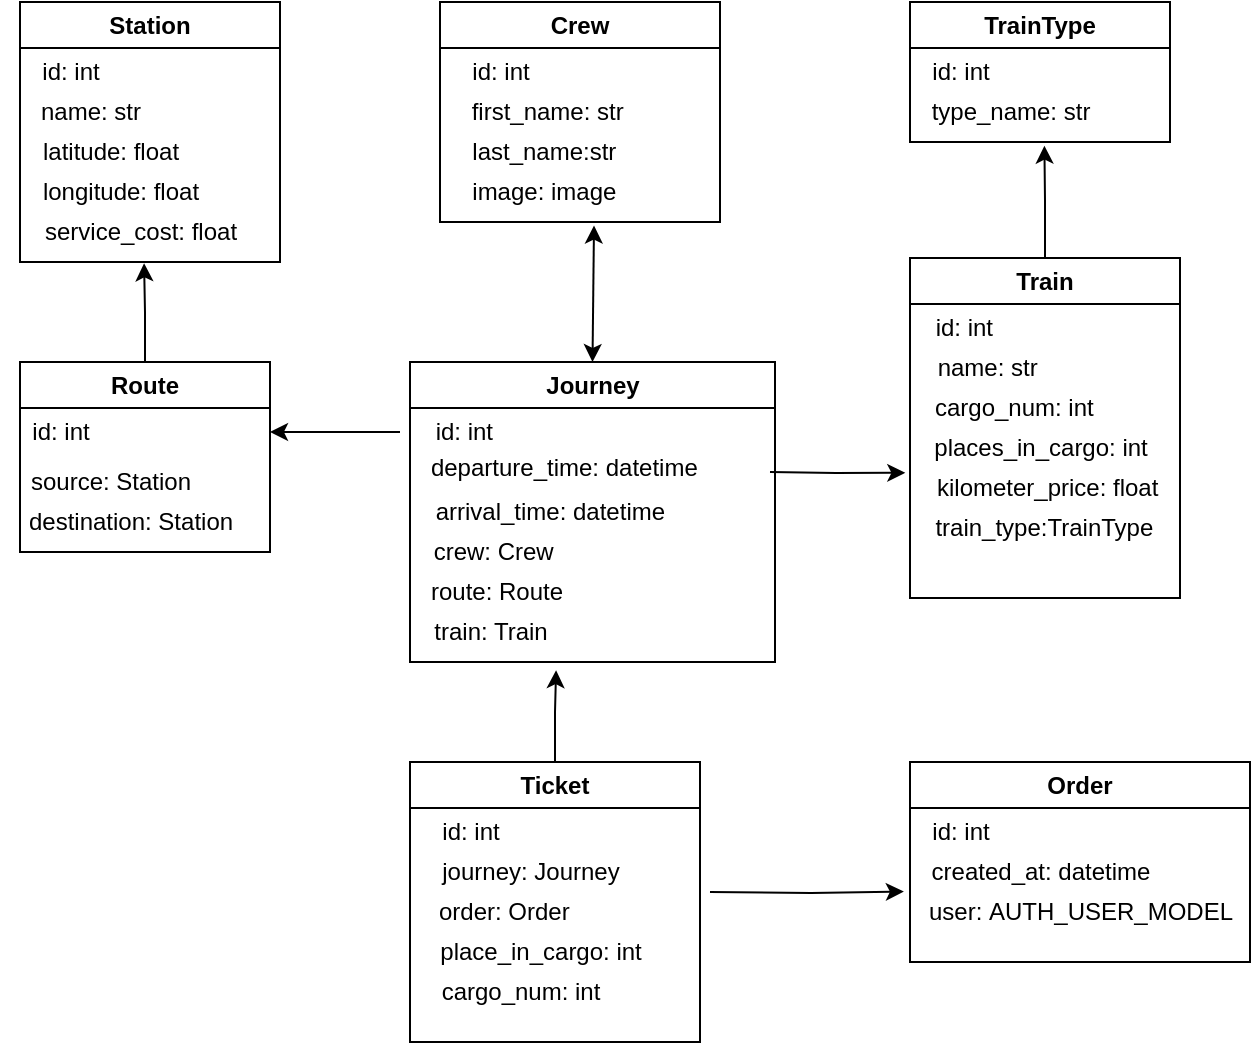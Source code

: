 <mxfile version="23.1.1" type="github">
  <diagram name="Страница — 1" id="rUkJo-rv5_TGuXbNA9TR">
    <mxGraphModel dx="1042" dy="560" grid="1" gridSize="10" guides="1" tooltips="1" connect="1" arrows="1" fold="1" page="1" pageScale="1" pageWidth="827" pageHeight="1169" math="0" shadow="0">
      <root>
        <mxCell id="0" />
        <mxCell id="1" parent="0" />
        <mxCell id="7wsXSF8157GfbRUmAZfL-39" value="Crew" style="swimlane;whiteSpace=wrap;html=1;" vertex="1" parent="1">
          <mxGeometry x="285" y="10" width="140" height="110" as="geometry" />
        </mxCell>
        <mxCell id="7wsXSF8157GfbRUmAZfL-49" value="&amp;nbsp; first_name: str" style="text;html=1;align=center;verticalAlign=middle;resizable=0;points=[];autosize=1;strokeColor=none;fillColor=none;" vertex="1" parent="7wsXSF8157GfbRUmAZfL-39">
          <mxGeometry x="-5" y="40" width="110" height="30" as="geometry" />
        </mxCell>
        <mxCell id="7wsXSF8157GfbRUmAZfL-50" value="&amp;nbsp;last_name:str" style="text;html=1;align=center;verticalAlign=middle;resizable=0;points=[];autosize=1;strokeColor=none;fillColor=none;" vertex="1" parent="7wsXSF8157GfbRUmAZfL-39">
          <mxGeometry y="60" width="100" height="30" as="geometry" />
        </mxCell>
        <mxCell id="7wsXSF8157GfbRUmAZfL-51" value="&amp;nbsp;image: image" style="text;html=1;align=center;verticalAlign=middle;resizable=0;points=[];autosize=1;strokeColor=none;fillColor=none;" vertex="1" parent="7wsXSF8157GfbRUmAZfL-39">
          <mxGeometry y="80" width="100" height="30" as="geometry" />
        </mxCell>
        <mxCell id="7wsXSF8157GfbRUmAZfL-52" value="&amp;nbsp; &amp;nbsp;id: int" style="text;html=1;align=center;verticalAlign=middle;resizable=0;points=[];autosize=1;strokeColor=none;fillColor=none;" vertex="1" parent="7wsXSF8157GfbRUmAZfL-39">
          <mxGeometry x="-5" y="20" width="60" height="30" as="geometry" />
        </mxCell>
        <mxCell id="7wsXSF8157GfbRUmAZfL-40" value="TrainType" style="swimlane;whiteSpace=wrap;html=1;" vertex="1" parent="1">
          <mxGeometry x="520" y="10" width="130" height="70" as="geometry" />
        </mxCell>
        <mxCell id="7wsXSF8157GfbRUmAZfL-47" value="id: int" style="text;html=1;align=center;verticalAlign=middle;resizable=0;points=[];autosize=1;strokeColor=none;fillColor=none;" vertex="1" parent="7wsXSF8157GfbRUmAZfL-40">
          <mxGeometry y="20" width="50" height="30" as="geometry" />
        </mxCell>
        <mxCell id="7wsXSF8157GfbRUmAZfL-48" value="type_name: str" style="text;html=1;align=center;verticalAlign=middle;resizable=0;points=[];autosize=1;strokeColor=none;fillColor=none;" vertex="1" parent="7wsXSF8157GfbRUmAZfL-40">
          <mxGeometry y="40" width="100" height="30" as="geometry" />
        </mxCell>
        <mxCell id="7wsXSF8157GfbRUmAZfL-41" value="Station" style="swimlane;whiteSpace=wrap;html=1;" vertex="1" parent="1">
          <mxGeometry x="75" y="10" width="130" height="130" as="geometry" />
        </mxCell>
        <mxCell id="7wsXSF8157GfbRUmAZfL-60" value="name: str" style="text;html=1;align=center;verticalAlign=middle;resizable=0;points=[];autosize=1;strokeColor=none;fillColor=none;" vertex="1" parent="7wsXSF8157GfbRUmAZfL-41">
          <mxGeometry y="40" width="70" height="30" as="geometry" />
        </mxCell>
        <mxCell id="7wsXSF8157GfbRUmAZfL-61" value="id: int" style="text;html=1;align=center;verticalAlign=middle;resizable=0;points=[];autosize=1;strokeColor=none;fillColor=none;" vertex="1" parent="7wsXSF8157GfbRUmAZfL-41">
          <mxGeometry y="20" width="50" height="30" as="geometry" />
        </mxCell>
        <mxCell id="7wsXSF8157GfbRUmAZfL-63" value="longitude: float" style="text;html=1;align=center;verticalAlign=middle;resizable=0;points=[];autosize=1;strokeColor=none;fillColor=none;" vertex="1" parent="7wsXSF8157GfbRUmAZfL-41">
          <mxGeometry y="80" width="100" height="30" as="geometry" />
        </mxCell>
        <mxCell id="7wsXSF8157GfbRUmAZfL-64" value="service_cost: float" style="text;html=1;align=center;verticalAlign=middle;resizable=0;points=[];autosize=1;strokeColor=none;fillColor=none;" vertex="1" parent="7wsXSF8157GfbRUmAZfL-41">
          <mxGeometry y="100" width="120" height="30" as="geometry" />
        </mxCell>
        <mxCell id="7wsXSF8157GfbRUmAZfL-62" value="latitude: float" style="text;html=1;align=center;verticalAlign=middle;resizable=0;points=[];autosize=1;strokeColor=none;fillColor=none;" vertex="1" parent="7wsXSF8157GfbRUmAZfL-41">
          <mxGeometry y="60" width="90" height="30" as="geometry" />
        </mxCell>
        <mxCell id="7wsXSF8157GfbRUmAZfL-42" value="Route" style="swimlane;whiteSpace=wrap;html=1;" vertex="1" parent="1">
          <mxGeometry x="75" y="190" width="125" height="95" as="geometry" />
        </mxCell>
        <mxCell id="7wsXSF8157GfbRUmAZfL-69" value="destination: Station" style="text;html=1;align=center;verticalAlign=middle;resizable=0;points=[];autosize=1;strokeColor=none;fillColor=none;" vertex="1" parent="7wsXSF8157GfbRUmAZfL-42">
          <mxGeometry x="-10" y="65" width="130" height="30" as="geometry" />
        </mxCell>
        <mxCell id="7wsXSF8157GfbRUmAZfL-68" value="source: Station" style="text;html=1;align=center;verticalAlign=middle;resizable=0;points=[];autosize=1;strokeColor=none;fillColor=none;" vertex="1" parent="7wsXSF8157GfbRUmAZfL-42">
          <mxGeometry x="-5" y="45" width="100" height="30" as="geometry" />
        </mxCell>
        <mxCell id="7wsXSF8157GfbRUmAZfL-67" value="id: int" style="text;html=1;align=center;verticalAlign=middle;resizable=0;points=[];autosize=1;strokeColor=none;fillColor=none;" vertex="1" parent="7wsXSF8157GfbRUmAZfL-42">
          <mxGeometry x="-5" y="20" width="50" height="30" as="geometry" />
        </mxCell>
        <mxCell id="7wsXSF8157GfbRUmAZfL-43" value="Journey" style="swimlane;whiteSpace=wrap;html=1;" vertex="1" parent="1">
          <mxGeometry x="270" y="190" width="182.5" height="150" as="geometry" />
        </mxCell>
        <mxCell id="7wsXSF8157GfbRUmAZfL-73" value="&lt;pre style=&quot;&quot;&gt;&lt;span style=&quot;background-color: rgb(255, 255, 255);&quot;&gt;&lt;font face=&quot;Helvetica&quot;&gt; departure_time: datetime&lt;/font&gt;&lt;/span&gt;&lt;/pre&gt;" style="text;html=1;align=center;verticalAlign=middle;resizable=0;points=[];autosize=1;strokeColor=none;fillColor=none;" vertex="1" parent="7wsXSF8157GfbRUmAZfL-43">
          <mxGeometry x="-5" y="28" width="160" height="50" as="geometry" />
        </mxCell>
        <mxCell id="7wsXSF8157GfbRUmAZfL-74" value="&lt;pre style=&quot;&quot;&gt;&lt;span style=&quot;background-color: rgb(255, 255, 255);&quot;&gt;&lt;font face=&quot;Helvetica&quot;&gt; arrival_time: datetime&lt;/font&gt;&lt;/span&gt;&lt;/pre&gt;" style="text;html=1;align=center;verticalAlign=middle;resizable=0;points=[];autosize=1;strokeColor=none;fillColor=none;rotation=0;" vertex="1" parent="7wsXSF8157GfbRUmAZfL-43">
          <mxGeometry x="-2.5" y="50" width="140" height="50" as="geometry" />
        </mxCell>
        <mxCell id="7wsXSF8157GfbRUmAZfL-75" value="&amp;nbsp; crew: Crew" style="text;html=1;align=center;verticalAlign=middle;resizable=0;points=[];autosize=1;strokeColor=none;fillColor=none;" vertex="1" parent="7wsXSF8157GfbRUmAZfL-43">
          <mxGeometry x="-7.5" y="80" width="90" height="30" as="geometry" />
        </mxCell>
        <mxCell id="7wsXSF8157GfbRUmAZfL-80" style="edgeStyle=orthogonalEdgeStyle;rounded=0;orthogonalLoop=1;jettySize=auto;html=1;" edge="1" parent="7wsXSF8157GfbRUmAZfL-43" source="7wsXSF8157GfbRUmAZfL-71">
          <mxGeometry relative="1" as="geometry">
            <mxPoint x="-70" y="35" as="targetPoint" />
          </mxGeometry>
        </mxCell>
        <mxCell id="7wsXSF8157GfbRUmAZfL-71" value="&amp;nbsp;id: int" style="text;html=1;align=center;verticalAlign=middle;resizable=0;points=[];autosize=1;strokeColor=none;fillColor=none;" vertex="1" parent="7wsXSF8157GfbRUmAZfL-43">
          <mxGeometry x="-5" y="20" width="60" height="30" as="geometry" />
        </mxCell>
        <mxCell id="7wsXSF8157GfbRUmAZfL-76" value="route: Route" style="text;html=1;align=center;verticalAlign=middle;resizable=0;points=[];autosize=1;strokeColor=none;fillColor=none;" vertex="1" parent="7wsXSF8157GfbRUmAZfL-43">
          <mxGeometry x="-2.5" y="100" width="90" height="30" as="geometry" />
        </mxCell>
        <mxCell id="7wsXSF8157GfbRUmAZfL-77" value="train: Train" style="text;html=1;align=center;verticalAlign=middle;resizable=0;points=[];autosize=1;strokeColor=none;fillColor=none;" vertex="1" parent="7wsXSF8157GfbRUmAZfL-43">
          <mxGeometry y="120" width="80" height="30" as="geometry" />
        </mxCell>
        <mxCell id="7wsXSF8157GfbRUmAZfL-44" value="Train" style="swimlane;whiteSpace=wrap;html=1;" vertex="1" parent="1">
          <mxGeometry x="520" y="138" width="135" height="170" as="geometry" />
        </mxCell>
        <mxCell id="7wsXSF8157GfbRUmAZfL-53" value="&amp;nbsp;id: int" style="text;html=1;align=center;verticalAlign=middle;resizable=0;points=[];autosize=1;strokeColor=none;fillColor=none;" vertex="1" parent="7wsXSF8157GfbRUmAZfL-44">
          <mxGeometry x="-5" y="20" width="60" height="30" as="geometry" />
        </mxCell>
        <mxCell id="7wsXSF8157GfbRUmAZfL-54" value="&amp;nbsp; name: str" style="text;html=1;align=center;verticalAlign=middle;resizable=0;points=[];autosize=1;strokeColor=none;fillColor=none;" vertex="1" parent="7wsXSF8157GfbRUmAZfL-44">
          <mxGeometry x="-5" y="40" width="80" height="30" as="geometry" />
        </mxCell>
        <mxCell id="7wsXSF8157GfbRUmAZfL-55" value="&amp;nbsp;cargo_num: int" style="text;html=1;align=center;verticalAlign=middle;resizable=0;points=[];autosize=1;strokeColor=none;fillColor=none;" vertex="1" parent="7wsXSF8157GfbRUmAZfL-44">
          <mxGeometry x="-5" y="60" width="110" height="30" as="geometry" />
        </mxCell>
        <mxCell id="7wsXSF8157GfbRUmAZfL-56" value="places_in_cargo: int" style="text;html=1;align=center;verticalAlign=middle;resizable=0;points=[];autosize=1;strokeColor=none;fillColor=none;" vertex="1" parent="7wsXSF8157GfbRUmAZfL-44">
          <mxGeometry y="80" width="130" height="30" as="geometry" />
        </mxCell>
        <mxCell id="7wsXSF8157GfbRUmAZfL-57" value="&amp;nbsp; kilometer_price: float" style="text;html=1;align=center;verticalAlign=middle;resizable=0;points=[];autosize=1;strokeColor=none;fillColor=none;" vertex="1" parent="7wsXSF8157GfbRUmAZfL-44">
          <mxGeometry x="-5" y="100" width="140" height="30" as="geometry" />
        </mxCell>
        <mxCell id="7wsXSF8157GfbRUmAZfL-58" value="&amp;nbsp;train_type:TrainType" style="text;html=1;align=center;verticalAlign=middle;resizable=0;points=[];autosize=1;strokeColor=none;fillColor=none;" vertex="1" parent="7wsXSF8157GfbRUmAZfL-44">
          <mxGeometry x="-5" y="120" width="140" height="30" as="geometry" />
        </mxCell>
        <mxCell id="7wsXSF8157GfbRUmAZfL-45" value="Ticket" style="swimlane;whiteSpace=wrap;html=1;" vertex="1" parent="1">
          <mxGeometry x="270" y="390" width="145" height="140" as="geometry" />
        </mxCell>
        <mxCell id="7wsXSF8157GfbRUmAZfL-84" value="id: int" style="text;html=1;align=center;verticalAlign=middle;resizable=0;points=[];autosize=1;strokeColor=none;fillColor=none;" vertex="1" parent="7wsXSF8157GfbRUmAZfL-45">
          <mxGeometry x="5" y="20" width="50" height="30" as="geometry" />
        </mxCell>
        <mxCell id="7wsXSF8157GfbRUmAZfL-85" value="journey: Journey" style="text;html=1;align=center;verticalAlign=middle;resizable=0;points=[];autosize=1;strokeColor=none;fillColor=none;" vertex="1" parent="7wsXSF8157GfbRUmAZfL-45">
          <mxGeometry x="5" y="40" width="110" height="30" as="geometry" />
        </mxCell>
        <mxCell id="7wsXSF8157GfbRUmAZfL-87" value="&lt;pre style=&quot;&quot;&gt;&lt;font face=&quot;Helvetica&quot; style=&quot;background-color: rgb(255, 255, 255);&quot;&gt;place_in_cargo: int&lt;/font&gt;&lt;/pre&gt;" style="text;html=1;align=center;verticalAlign=middle;resizable=0;points=[];autosize=1;strokeColor=none;fillColor=none;" vertex="1" parent="7wsXSF8157GfbRUmAZfL-45">
          <mxGeometry x="5" y="70" width="120" height="50" as="geometry" />
        </mxCell>
        <mxCell id="7wsXSF8157GfbRUmAZfL-86" value="&amp;nbsp;order: Order" style="text;html=1;align=center;verticalAlign=middle;resizable=0;points=[];autosize=1;strokeColor=none;fillColor=none;" vertex="1" parent="7wsXSF8157GfbRUmAZfL-45">
          <mxGeometry y="60" width="90" height="30" as="geometry" />
        </mxCell>
        <mxCell id="7wsXSF8157GfbRUmAZfL-88" value="&lt;pre style=&quot;&quot;&gt;&lt;span style=&quot;background-color: rgb(255, 255, 255);&quot;&gt;&lt;font face=&quot;Helvetica&quot;&gt;cargo_num: int&lt;/font&gt;&lt;/span&gt;&lt;/pre&gt;" style="text;html=1;align=center;verticalAlign=middle;resizable=0;points=[];autosize=1;strokeColor=none;fillColor=none;" vertex="1" parent="7wsXSF8157GfbRUmAZfL-45">
          <mxGeometry x="5" y="90" width="100" height="50" as="geometry" />
        </mxCell>
        <mxCell id="7wsXSF8157GfbRUmAZfL-46" value="Order" style="swimlane;whiteSpace=wrap;html=1;" vertex="1" parent="1">
          <mxGeometry x="520" y="390" width="170" height="100" as="geometry" />
        </mxCell>
        <mxCell id="7wsXSF8157GfbRUmAZfL-81" value="id: int" style="text;html=1;align=center;verticalAlign=middle;resizable=0;points=[];autosize=1;strokeColor=none;fillColor=none;" vertex="1" parent="7wsXSF8157GfbRUmAZfL-46">
          <mxGeometry y="20" width="50" height="30" as="geometry" />
        </mxCell>
        <mxCell id="7wsXSF8157GfbRUmAZfL-82" value="created_at: datetime" style="text;html=1;align=center;verticalAlign=middle;resizable=0;points=[];autosize=1;strokeColor=none;fillColor=none;" vertex="1" parent="7wsXSF8157GfbRUmAZfL-46">
          <mxGeometry y="40" width="130" height="30" as="geometry" />
        </mxCell>
        <mxCell id="7wsXSF8157GfbRUmAZfL-83" value="user:&amp;nbsp;AUTH_USER_MODEL" style="text;html=1;align=center;verticalAlign=middle;resizable=0;points=[];autosize=1;strokeColor=none;fillColor=none;" vertex="1" parent="7wsXSF8157GfbRUmAZfL-46">
          <mxGeometry y="60" width="170" height="30" as="geometry" />
        </mxCell>
        <mxCell id="7wsXSF8157GfbRUmAZfL-59" style="edgeStyle=orthogonalEdgeStyle;rounded=0;orthogonalLoop=1;jettySize=auto;html=1;exitX=0.5;exitY=0;exitDx=0;exitDy=0;entryX=0.672;entryY=1.062;entryDx=0;entryDy=0;entryPerimeter=0;" edge="1" parent="1" source="7wsXSF8157GfbRUmAZfL-44" target="7wsXSF8157GfbRUmAZfL-48">
          <mxGeometry relative="1" as="geometry" />
        </mxCell>
        <mxCell id="7wsXSF8157GfbRUmAZfL-66" value="" style="endArrow=classic;startArrow=classic;html=1;rounded=0;entryX=0.77;entryY=1.059;entryDx=0;entryDy=0;entryPerimeter=0;exitX=0.5;exitY=0;exitDx=0;exitDy=0;" edge="1" parent="1" source="7wsXSF8157GfbRUmAZfL-43" target="7wsXSF8157GfbRUmAZfL-51">
          <mxGeometry width="50" height="50" relative="1" as="geometry">
            <mxPoint x="190" y="150" as="sourcePoint" />
            <mxPoint x="240" y="100" as="targetPoint" />
          </mxGeometry>
        </mxCell>
        <mxCell id="7wsXSF8157GfbRUmAZfL-70" style="edgeStyle=orthogonalEdgeStyle;rounded=0;orthogonalLoop=1;jettySize=auto;html=1;entryX=0.517;entryY=1.022;entryDx=0;entryDy=0;entryPerimeter=0;" edge="1" parent="1" source="7wsXSF8157GfbRUmAZfL-42" target="7wsXSF8157GfbRUmAZfL-64">
          <mxGeometry relative="1" as="geometry" />
        </mxCell>
        <mxCell id="7wsXSF8157GfbRUmAZfL-78" style="edgeStyle=orthogonalEdgeStyle;rounded=0;orthogonalLoop=1;jettySize=auto;html=1;entryX=0.019;entryY=0.247;entryDx=0;entryDy=0;entryPerimeter=0;" edge="1" parent="1" target="7wsXSF8157GfbRUmAZfL-57">
          <mxGeometry relative="1" as="geometry">
            <mxPoint x="450" y="245" as="sourcePoint" />
          </mxGeometry>
        </mxCell>
        <mxCell id="7wsXSF8157GfbRUmAZfL-89" style="edgeStyle=orthogonalEdgeStyle;rounded=0;orthogonalLoop=1;jettySize=auto;html=1;entryX=0.913;entryY=1.136;entryDx=0;entryDy=0;entryPerimeter=0;" edge="1" parent="1" source="7wsXSF8157GfbRUmAZfL-45" target="7wsXSF8157GfbRUmAZfL-77">
          <mxGeometry relative="1" as="geometry" />
        </mxCell>
        <mxCell id="7wsXSF8157GfbRUmAZfL-90" style="edgeStyle=orthogonalEdgeStyle;rounded=0;orthogonalLoop=1;jettySize=auto;html=1;entryX=-0.018;entryY=0.16;entryDx=0;entryDy=0;entryPerimeter=0;" edge="1" parent="1" target="7wsXSF8157GfbRUmAZfL-83">
          <mxGeometry relative="1" as="geometry">
            <mxPoint x="420" y="455" as="sourcePoint" />
          </mxGeometry>
        </mxCell>
      </root>
    </mxGraphModel>
  </diagram>
</mxfile>
